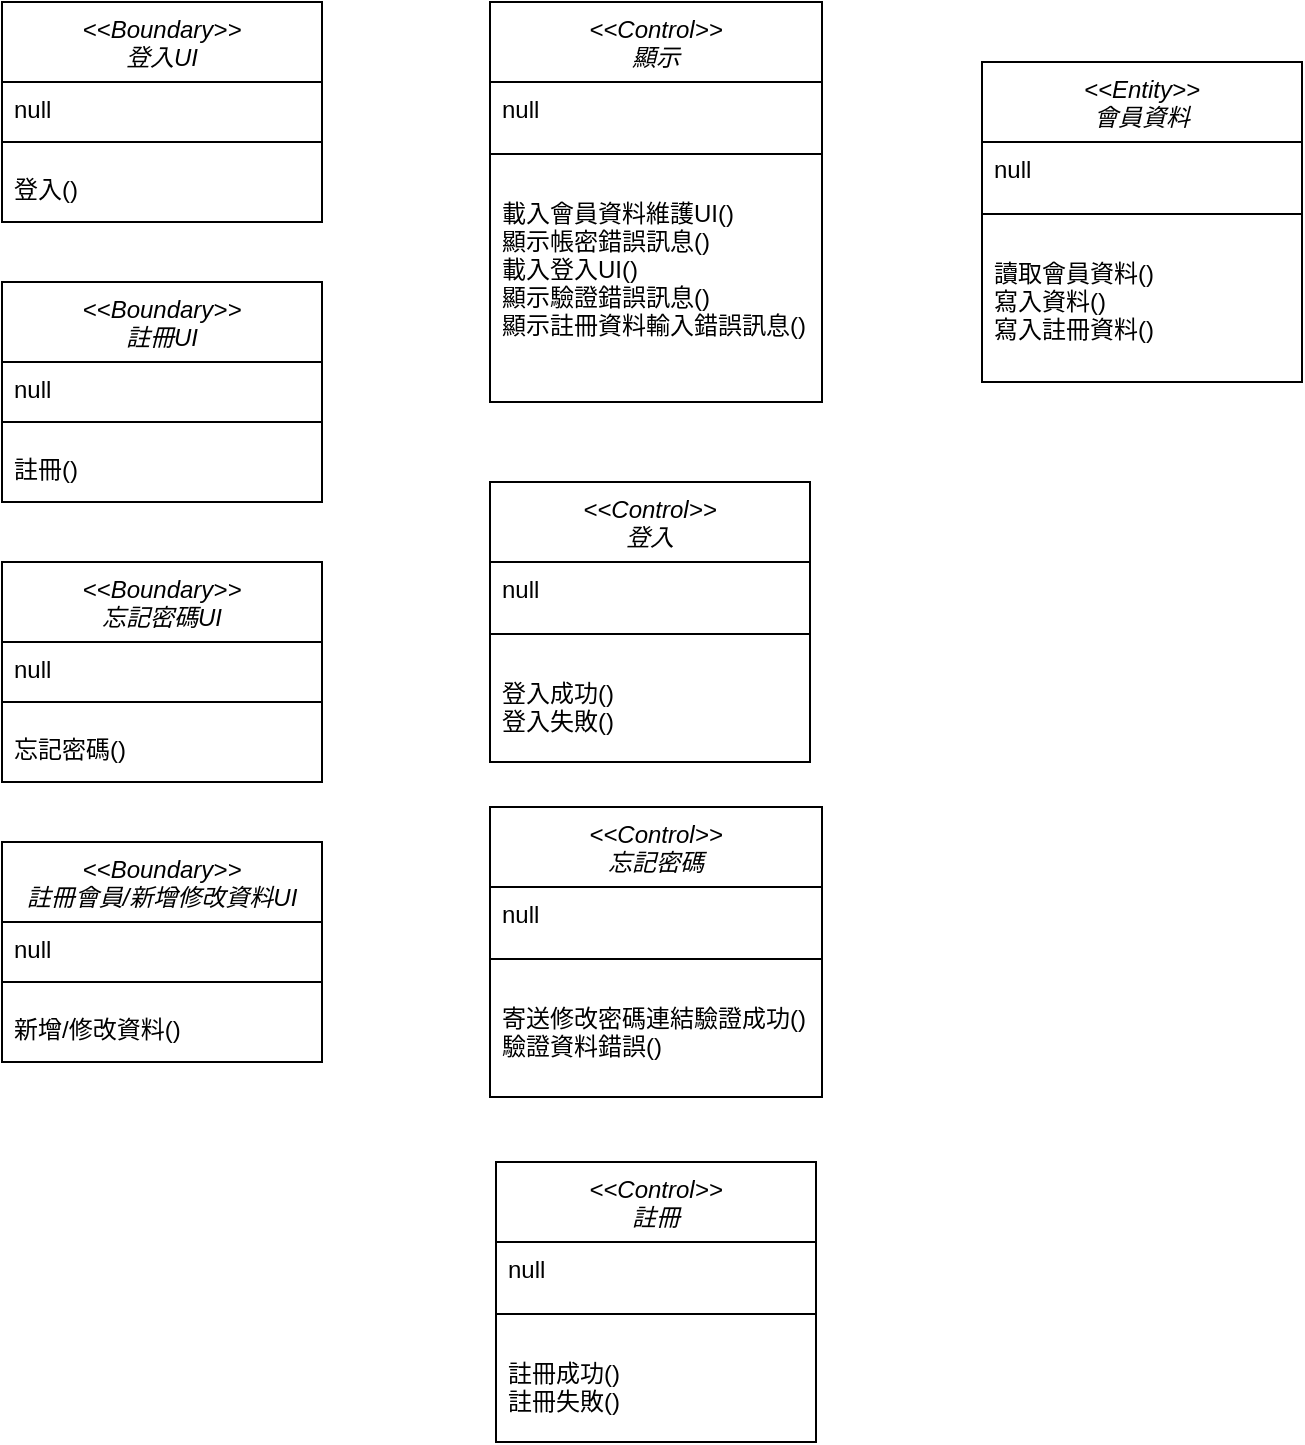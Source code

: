 <mxfile version="21.3.0" type="github">
  <diagram name="第 1 页" id="3X7A48wF0ccKFzG1arGP">
    <mxGraphModel dx="880" dy="461" grid="1" gridSize="10" guides="1" tooltips="1" connect="1" arrows="1" fold="1" page="1" pageScale="1" pageWidth="827" pageHeight="1169" math="0" shadow="0">
      <root>
        <mxCell id="0" />
        <mxCell id="1" parent="0" />
        <mxCell id="1yCies6e0peQFPxoZElR-1" value="&lt;&lt;Boundary&gt;&gt;&#xa;登入UI" style="swimlane;fontStyle=2;align=center;verticalAlign=top;childLayout=stackLayout;horizontal=1;startSize=40;horizontalStack=0;resizeParent=1;resizeLast=0;collapsible=1;marginBottom=0;rounded=0;shadow=0;strokeWidth=1;" vertex="1" parent="1">
          <mxGeometry x="90" y="40" width="160" height="110" as="geometry">
            <mxRectangle x="230" y="140" width="160" height="26" as="alternateBounds" />
          </mxGeometry>
        </mxCell>
        <mxCell id="1yCies6e0peQFPxoZElR-2" value="null" style="text;align=left;verticalAlign=top;spacingLeft=4;spacingRight=4;overflow=hidden;rotatable=0;points=[[0,0.5],[1,0.5]];portConstraint=eastwest;rounded=0;shadow=0;html=0;" vertex="1" parent="1yCies6e0peQFPxoZElR-1">
          <mxGeometry y="40" width="160" height="20" as="geometry" />
        </mxCell>
        <mxCell id="1yCies6e0peQFPxoZElR-3" value="" style="line;html=1;strokeWidth=1;align=left;verticalAlign=middle;spacingTop=-1;spacingLeft=3;spacingRight=3;rotatable=0;labelPosition=right;points=[];portConstraint=eastwest;" vertex="1" parent="1yCies6e0peQFPxoZElR-1">
          <mxGeometry y="60" width="160" height="20" as="geometry" />
        </mxCell>
        <mxCell id="1yCies6e0peQFPxoZElR-4" value="登入()" style="text;align=left;verticalAlign=top;spacingLeft=4;spacingRight=4;overflow=hidden;rotatable=0;points=[[0,0.5],[1,0.5]];portConstraint=eastwest;rounded=0;shadow=0;html=0;" vertex="1" parent="1yCies6e0peQFPxoZElR-1">
          <mxGeometry y="80" width="160" height="20" as="geometry" />
        </mxCell>
        <mxCell id="1yCies6e0peQFPxoZElR-5" value="&lt;&lt;Boundary&gt;&gt;&#xa;註冊UI" style="swimlane;fontStyle=2;align=center;verticalAlign=top;childLayout=stackLayout;horizontal=1;startSize=40;horizontalStack=0;resizeParent=1;resizeLast=0;collapsible=1;marginBottom=0;rounded=0;shadow=0;strokeWidth=1;" vertex="1" parent="1">
          <mxGeometry x="90" y="180" width="160" height="110" as="geometry">
            <mxRectangle x="230" y="140" width="160" height="26" as="alternateBounds" />
          </mxGeometry>
        </mxCell>
        <mxCell id="1yCies6e0peQFPxoZElR-6" value="null" style="text;align=left;verticalAlign=top;spacingLeft=4;spacingRight=4;overflow=hidden;rotatable=0;points=[[0,0.5],[1,0.5]];portConstraint=eastwest;rounded=0;shadow=0;html=0;" vertex="1" parent="1yCies6e0peQFPxoZElR-5">
          <mxGeometry y="40" width="160" height="20" as="geometry" />
        </mxCell>
        <mxCell id="1yCies6e0peQFPxoZElR-7" value="" style="line;html=1;strokeWidth=1;align=left;verticalAlign=middle;spacingTop=-1;spacingLeft=3;spacingRight=3;rotatable=0;labelPosition=right;points=[];portConstraint=eastwest;" vertex="1" parent="1yCies6e0peQFPxoZElR-5">
          <mxGeometry y="60" width="160" height="20" as="geometry" />
        </mxCell>
        <mxCell id="1yCies6e0peQFPxoZElR-8" value="註冊()&#xa;" style="text;align=left;verticalAlign=top;spacingLeft=4;spacingRight=4;overflow=hidden;rotatable=0;points=[[0,0.5],[1,0.5]];portConstraint=eastwest;rounded=0;shadow=0;html=0;" vertex="1" parent="1yCies6e0peQFPxoZElR-5">
          <mxGeometry y="80" width="160" height="20" as="geometry" />
        </mxCell>
        <mxCell id="1yCies6e0peQFPxoZElR-9" value="&lt;&lt;Boundary&gt;&gt;&#xa;忘記密碼UI" style="swimlane;fontStyle=2;align=center;verticalAlign=top;childLayout=stackLayout;horizontal=1;startSize=40;horizontalStack=0;resizeParent=1;resizeLast=0;collapsible=1;marginBottom=0;rounded=0;shadow=0;strokeWidth=1;" vertex="1" parent="1">
          <mxGeometry x="90" y="320" width="160" height="110" as="geometry">
            <mxRectangle x="230" y="140" width="160" height="26" as="alternateBounds" />
          </mxGeometry>
        </mxCell>
        <mxCell id="1yCies6e0peQFPxoZElR-10" value="null" style="text;align=left;verticalAlign=top;spacingLeft=4;spacingRight=4;overflow=hidden;rotatable=0;points=[[0,0.5],[1,0.5]];portConstraint=eastwest;rounded=0;shadow=0;html=0;" vertex="1" parent="1yCies6e0peQFPxoZElR-9">
          <mxGeometry y="40" width="160" height="20" as="geometry" />
        </mxCell>
        <mxCell id="1yCies6e0peQFPxoZElR-11" value="" style="line;html=1;strokeWidth=1;align=left;verticalAlign=middle;spacingTop=-1;spacingLeft=3;spacingRight=3;rotatable=0;labelPosition=right;points=[];portConstraint=eastwest;" vertex="1" parent="1yCies6e0peQFPxoZElR-9">
          <mxGeometry y="60" width="160" height="20" as="geometry" />
        </mxCell>
        <mxCell id="1yCies6e0peQFPxoZElR-12" value="忘記密碼()&#xa;" style="text;align=left;verticalAlign=top;spacingLeft=4;spacingRight=4;overflow=hidden;rotatable=0;points=[[0,0.5],[1,0.5]];portConstraint=eastwest;rounded=0;shadow=0;html=0;" vertex="1" parent="1yCies6e0peQFPxoZElR-9">
          <mxGeometry y="80" width="160" height="20" as="geometry" />
        </mxCell>
        <mxCell id="1yCies6e0peQFPxoZElR-13" value="&lt;&lt;Boundary&gt;&gt;&#xa;註冊會員/新增修改資料UI" style="swimlane;fontStyle=2;align=center;verticalAlign=top;childLayout=stackLayout;horizontal=1;startSize=40;horizontalStack=0;resizeParent=1;resizeLast=0;collapsible=1;marginBottom=0;rounded=0;shadow=0;strokeWidth=1;" vertex="1" parent="1">
          <mxGeometry x="90" y="460" width="160" height="110" as="geometry">
            <mxRectangle x="230" y="140" width="160" height="26" as="alternateBounds" />
          </mxGeometry>
        </mxCell>
        <mxCell id="1yCies6e0peQFPxoZElR-14" value="null" style="text;align=left;verticalAlign=top;spacingLeft=4;spacingRight=4;overflow=hidden;rotatable=0;points=[[0,0.5],[1,0.5]];portConstraint=eastwest;rounded=0;shadow=0;html=0;" vertex="1" parent="1yCies6e0peQFPxoZElR-13">
          <mxGeometry y="40" width="160" height="20" as="geometry" />
        </mxCell>
        <mxCell id="1yCies6e0peQFPxoZElR-15" value="" style="line;html=1;strokeWidth=1;align=left;verticalAlign=middle;spacingTop=-1;spacingLeft=3;spacingRight=3;rotatable=0;labelPosition=right;points=[];portConstraint=eastwest;" vertex="1" parent="1yCies6e0peQFPxoZElR-13">
          <mxGeometry y="60" width="160" height="20" as="geometry" />
        </mxCell>
        <mxCell id="1yCies6e0peQFPxoZElR-16" value="新增/修改資料()" style="text;align=left;verticalAlign=top;spacingLeft=4;spacingRight=4;overflow=hidden;rotatable=0;points=[[0,0.5],[1,0.5]];portConstraint=eastwest;rounded=0;shadow=0;html=0;" vertex="1" parent="1yCies6e0peQFPxoZElR-13">
          <mxGeometry y="80" width="160" height="20" as="geometry" />
        </mxCell>
        <mxCell id="1yCies6e0peQFPxoZElR-18" value="&lt;&lt;Control&gt;&gt;&#xa;顯示" style="swimlane;fontStyle=2;align=center;verticalAlign=top;childLayout=stackLayout;horizontal=1;startSize=40;horizontalStack=0;resizeParent=1;resizeLast=0;collapsible=1;marginBottom=0;rounded=0;shadow=0;strokeWidth=1;" vertex="1" parent="1">
          <mxGeometry x="334" y="40" width="166" height="200" as="geometry">
            <mxRectangle x="230" y="140" width="160" height="26" as="alternateBounds" />
          </mxGeometry>
        </mxCell>
        <mxCell id="1yCies6e0peQFPxoZElR-19" value="null" style="text;align=left;verticalAlign=top;spacingLeft=4;spacingRight=4;overflow=hidden;rotatable=0;points=[[0,0.5],[1,0.5]];portConstraint=eastwest;rounded=0;shadow=0;html=0;" vertex="1" parent="1yCies6e0peQFPxoZElR-18">
          <mxGeometry y="40" width="166" height="20" as="geometry" />
        </mxCell>
        <mxCell id="1yCies6e0peQFPxoZElR-20" value="" style="line;html=1;strokeWidth=1;align=left;verticalAlign=middle;spacingTop=-1;spacingLeft=3;spacingRight=3;rotatable=0;labelPosition=right;points=[];portConstraint=eastwest;" vertex="1" parent="1yCies6e0peQFPxoZElR-18">
          <mxGeometry y="60" width="166" height="32" as="geometry" />
        </mxCell>
        <mxCell id="1yCies6e0peQFPxoZElR-21" value="載入會員資料維護UI()&#xa;顯示帳密錯誤訊息()&#xa;載入登入UI()&#xa;顯示驗證錯誤訊息()&#xa;顯示註冊資料輸入錯誤訊息()" style="text;align=left;verticalAlign=top;spacingLeft=4;spacingRight=4;overflow=hidden;rotatable=0;points=[[0,0.5],[1,0.5]];portConstraint=eastwest;rounded=0;shadow=0;html=0;" vertex="1" parent="1yCies6e0peQFPxoZElR-18">
          <mxGeometry y="92" width="166" height="88" as="geometry" />
        </mxCell>
        <mxCell id="1yCies6e0peQFPxoZElR-22" value="&lt;&lt;Control&gt;&gt;&#xa;登入" style="swimlane;fontStyle=2;align=center;verticalAlign=top;childLayout=stackLayout;horizontal=1;startSize=40;horizontalStack=0;resizeParent=1;resizeLast=0;collapsible=1;marginBottom=0;rounded=0;shadow=0;strokeWidth=1;" vertex="1" parent="1">
          <mxGeometry x="334" y="280" width="160" height="140" as="geometry">
            <mxRectangle x="230" y="140" width="160" height="26" as="alternateBounds" />
          </mxGeometry>
        </mxCell>
        <mxCell id="1yCies6e0peQFPxoZElR-23" value="null" style="text;align=left;verticalAlign=top;spacingLeft=4;spacingRight=4;overflow=hidden;rotatable=0;points=[[0,0.5],[1,0.5]];portConstraint=eastwest;rounded=0;shadow=0;html=0;" vertex="1" parent="1yCies6e0peQFPxoZElR-22">
          <mxGeometry y="40" width="160" height="20" as="geometry" />
        </mxCell>
        <mxCell id="1yCies6e0peQFPxoZElR-24" value="" style="line;html=1;strokeWidth=1;align=left;verticalAlign=middle;spacingTop=-1;spacingLeft=3;spacingRight=3;rotatable=0;labelPosition=right;points=[];portConstraint=eastwest;" vertex="1" parent="1yCies6e0peQFPxoZElR-22">
          <mxGeometry y="60" width="160" height="32" as="geometry" />
        </mxCell>
        <mxCell id="1yCies6e0peQFPxoZElR-25" value="登入成功()&#xa;登入失敗()" style="text;align=left;verticalAlign=top;spacingLeft=4;spacingRight=4;overflow=hidden;rotatable=0;points=[[0,0.5],[1,0.5]];portConstraint=eastwest;rounded=0;shadow=0;html=0;" vertex="1" parent="1yCies6e0peQFPxoZElR-22">
          <mxGeometry y="92" width="160" height="38" as="geometry" />
        </mxCell>
        <mxCell id="1yCies6e0peQFPxoZElR-26" value="&lt;&lt;Control&gt;&gt;&#xa;忘記密碼" style="swimlane;fontStyle=2;align=center;verticalAlign=top;childLayout=stackLayout;horizontal=1;startSize=40;horizontalStack=0;resizeParent=1;resizeLast=0;collapsible=1;marginBottom=0;rounded=0;shadow=0;strokeWidth=1;" vertex="1" parent="1">
          <mxGeometry x="334" y="442.5" width="166" height="145" as="geometry">
            <mxRectangle x="230" y="140" width="160" height="26" as="alternateBounds" />
          </mxGeometry>
        </mxCell>
        <mxCell id="1yCies6e0peQFPxoZElR-27" value="null" style="text;align=left;verticalAlign=top;spacingLeft=4;spacingRight=4;overflow=hidden;rotatable=0;points=[[0,0.5],[1,0.5]];portConstraint=eastwest;rounded=0;shadow=0;html=0;" vertex="1" parent="1yCies6e0peQFPxoZElR-26">
          <mxGeometry y="40" width="166" height="20" as="geometry" />
        </mxCell>
        <mxCell id="1yCies6e0peQFPxoZElR-28" value="" style="line;html=1;strokeWidth=1;align=left;verticalAlign=middle;spacingTop=-1;spacingLeft=3;spacingRight=3;rotatable=0;labelPosition=right;points=[];portConstraint=eastwest;" vertex="1" parent="1yCies6e0peQFPxoZElR-26">
          <mxGeometry y="60" width="166" height="32" as="geometry" />
        </mxCell>
        <mxCell id="1yCies6e0peQFPxoZElR-29" value="寄送修改密碼連結驗證成功()&#xa;驗證資料錯誤()" style="text;align=left;verticalAlign=top;spacingLeft=4;spacingRight=4;overflow=hidden;rotatable=0;points=[[0,0.5],[1,0.5]];portConstraint=eastwest;rounded=0;shadow=0;html=0;" vertex="1" parent="1yCies6e0peQFPxoZElR-26">
          <mxGeometry y="92" width="166" height="38" as="geometry" />
        </mxCell>
        <mxCell id="1yCies6e0peQFPxoZElR-30" value="&lt;&lt;Control&gt;&gt;&#xa;註冊" style="swimlane;fontStyle=2;align=center;verticalAlign=top;childLayout=stackLayout;horizontal=1;startSize=40;horizontalStack=0;resizeParent=1;resizeLast=0;collapsible=1;marginBottom=0;rounded=0;shadow=0;strokeWidth=1;" vertex="1" parent="1">
          <mxGeometry x="337" y="620" width="160" height="140" as="geometry">
            <mxRectangle x="230" y="140" width="160" height="26" as="alternateBounds" />
          </mxGeometry>
        </mxCell>
        <mxCell id="1yCies6e0peQFPxoZElR-31" value="null" style="text;align=left;verticalAlign=top;spacingLeft=4;spacingRight=4;overflow=hidden;rotatable=0;points=[[0,0.5],[1,0.5]];portConstraint=eastwest;rounded=0;shadow=0;html=0;" vertex="1" parent="1yCies6e0peQFPxoZElR-30">
          <mxGeometry y="40" width="160" height="20" as="geometry" />
        </mxCell>
        <mxCell id="1yCies6e0peQFPxoZElR-32" value="" style="line;html=1;strokeWidth=1;align=left;verticalAlign=middle;spacingTop=-1;spacingLeft=3;spacingRight=3;rotatable=0;labelPosition=right;points=[];portConstraint=eastwest;" vertex="1" parent="1yCies6e0peQFPxoZElR-30">
          <mxGeometry y="60" width="160" height="32" as="geometry" />
        </mxCell>
        <mxCell id="1yCies6e0peQFPxoZElR-33" value="註冊成功()&#xa;註冊失敗()" style="text;align=left;verticalAlign=top;spacingLeft=4;spacingRight=4;overflow=hidden;rotatable=0;points=[[0,0.5],[1,0.5]];portConstraint=eastwest;rounded=0;shadow=0;html=0;" vertex="1" parent="1yCies6e0peQFPxoZElR-30">
          <mxGeometry y="92" width="160" height="38" as="geometry" />
        </mxCell>
        <mxCell id="1yCies6e0peQFPxoZElR-34" value="&lt;&lt;Entity&gt;&gt;&#xa;會員資料" style="swimlane;fontStyle=2;align=center;verticalAlign=top;childLayout=stackLayout;horizontal=1;startSize=40;horizontalStack=0;resizeParent=1;resizeLast=0;collapsible=1;marginBottom=0;rounded=0;shadow=0;strokeWidth=1;" vertex="1" parent="1">
          <mxGeometry x="580" y="70" width="160" height="160" as="geometry">
            <mxRectangle x="230" y="140" width="160" height="26" as="alternateBounds" />
          </mxGeometry>
        </mxCell>
        <mxCell id="1yCies6e0peQFPxoZElR-35" value="null" style="text;align=left;verticalAlign=top;spacingLeft=4;spacingRight=4;overflow=hidden;rotatable=0;points=[[0,0.5],[1,0.5]];portConstraint=eastwest;rounded=0;shadow=0;html=0;" vertex="1" parent="1yCies6e0peQFPxoZElR-34">
          <mxGeometry y="40" width="160" height="20" as="geometry" />
        </mxCell>
        <mxCell id="1yCies6e0peQFPxoZElR-36" value="" style="line;html=1;strokeWidth=1;align=left;verticalAlign=middle;spacingTop=-1;spacingLeft=3;spacingRight=3;rotatable=0;labelPosition=right;points=[];portConstraint=eastwest;" vertex="1" parent="1yCies6e0peQFPxoZElR-34">
          <mxGeometry y="60" width="160" height="32" as="geometry" />
        </mxCell>
        <mxCell id="1yCies6e0peQFPxoZElR-37" value="讀取會員資料()&#xa;寫入資料()&#xa;寫入註冊資料()" style="text;align=left;verticalAlign=top;spacingLeft=4;spacingRight=4;overflow=hidden;rotatable=0;points=[[0,0.5],[1,0.5]];portConstraint=eastwest;rounded=0;shadow=0;html=0;" vertex="1" parent="1yCies6e0peQFPxoZElR-34">
          <mxGeometry y="92" width="160" height="58" as="geometry" />
        </mxCell>
      </root>
    </mxGraphModel>
  </diagram>
</mxfile>
